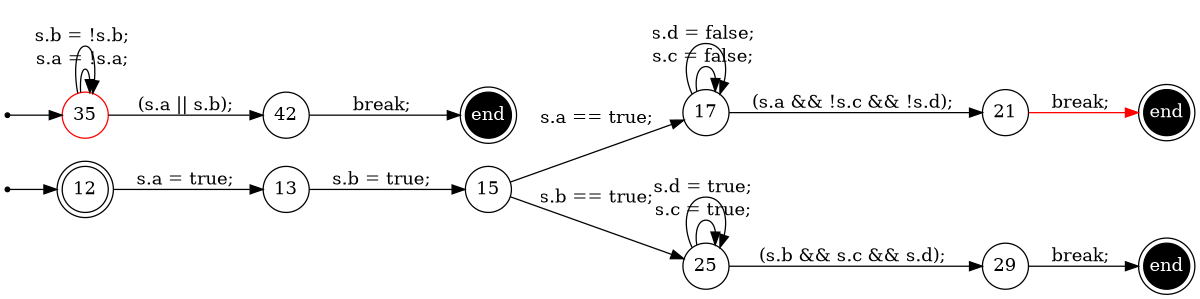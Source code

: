 digraph finite_state_machine {
	rankdir=LR
	size="8,5"
	94437505318000 [label = 12, shape = doublecircle, fixedsize = true]; 
	s94437505318000 [shape = point];
	94437505313568 [label = 35, shape = doublecircle, color = red, fixedsize = true]; 
	s94437505313568 [shape = point];
	e94437505311632 [shape = doublecircle, fixedsize = true, style = filled, fillcolor = black, fontcolor = white,  label = end];
	e94437505313776 [shape = doublecircle, fixedsize = true, style = filled, fillcolor = black, fontcolor = white,  label = end];
	e94437505315632 [shape = doublecircle, fixedsize = true, style = filled, fillcolor = black, fontcolor = white,  label = end];
	 94437505318080 [label = 13, shape = circle, fixedsize = true ];
	 94437505309632 [label = 15, shape = circle, fixedsize = true ];
	 94437505310224 [label = 17, shape = circle, fixedsize = true ];
	 94437505311632 [label = 21, shape = circle, fixedsize = true ];
	 94437505312144 [label = 25, shape = circle, fixedsize = true ];
	 94437505313776 [label = 29, shape = circle, fixedsize = true ];
	 94437505313568 [label = 35, shape = circle, color = red, fixedsize = true ];
	 94437505315632 [label = 42, shape = circle, fixedsize = true ];
	s94437505318000 -> 94437505318000;
	s94437505313568 -> 94437505313568;
	94437505318000 -> 94437505318080 [ label = "s.a = true; "];
	94437505318080 -> 94437505309632 [ label = "s.b = true; "];
	94437505309632 -> 94437505310224 [ label = "s.a == true; "];
	94437505310224 -> 94437505310224 [ label = "s.c = false; "];
	94437505310224 -> 94437505310224 [ label = "s.d = false; "];
	94437505310224 -> 94437505311632 [ label = "(s.a && !s.c && !s.d); "];
	94437505311632 -> e94437505311632 [color = red, label = "break; "];
	94437505309632 -> 94437505312144 [ label = "s.b == true; "];
	94437505312144 -> 94437505312144 [ label = "s.c = true; "];
	94437505312144 -> 94437505312144 [ label = "s.d = true; "];
	94437505312144 -> 94437505313776 [ label = "(s.b && s.c && s.d); "];
	94437505313776 -> e94437505313776 [ label = "break; "];
	94437505313568 -> 94437505313568 [ label = "s.a = !s.a; "];
	94437505313568 -> 94437505313568 [ label = "s.b = !s.b; "];
	94437505313568 -> 94437505315632 [ label = "(s.a || s.b); "];
	94437505315632 -> e94437505315632 [ label = "break; "];
}